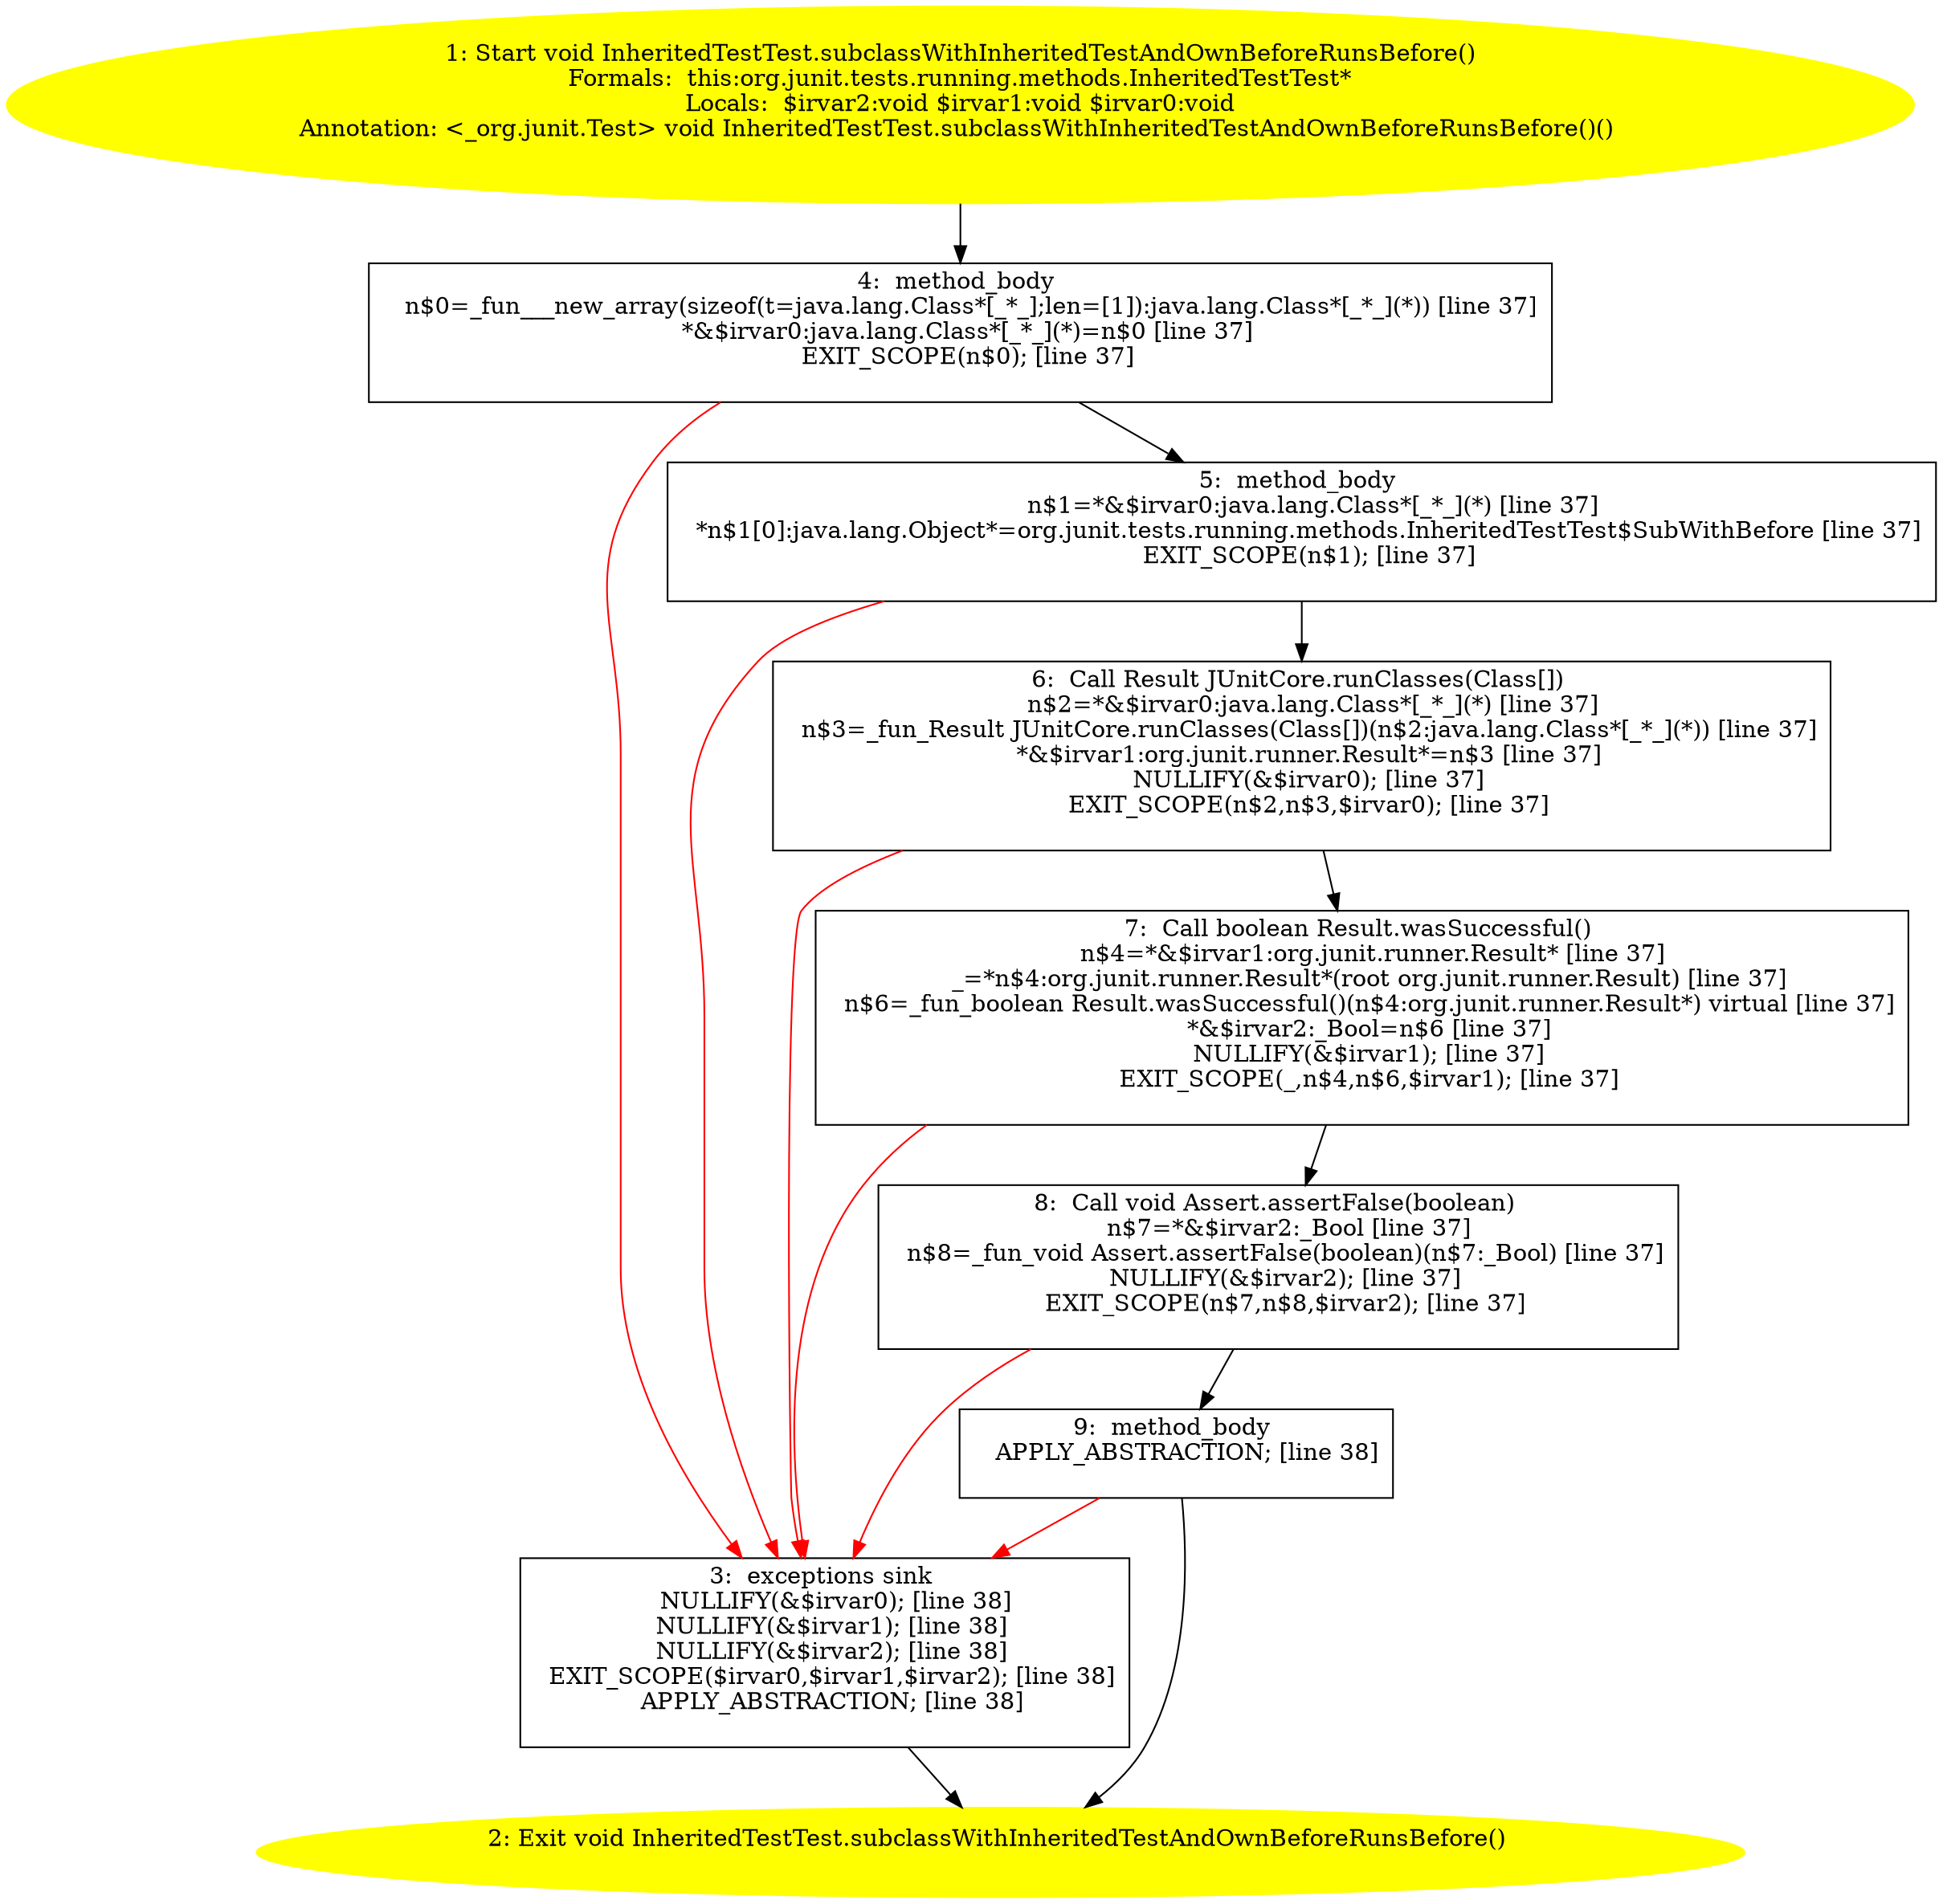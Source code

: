 /* @generated */
digraph cfg {
"org.junit.tests.running.methods.InheritedTestTest.subclassWithInheritedTestAndOwnBeforeRunsBefore():.231eaf44e164f53d9518d33177be8e88_1" [label="1: Start void InheritedTestTest.subclassWithInheritedTestAndOwnBeforeRunsBefore()\nFormals:  this:org.junit.tests.running.methods.InheritedTestTest*\nLocals:  $irvar2:void $irvar1:void $irvar0:void\nAnnotation: <_org.junit.Test> void InheritedTestTest.subclassWithInheritedTestAndOwnBeforeRunsBefore()() \n  " color=yellow style=filled]
	

	 "org.junit.tests.running.methods.InheritedTestTest.subclassWithInheritedTestAndOwnBeforeRunsBefore():.231eaf44e164f53d9518d33177be8e88_1" -> "org.junit.tests.running.methods.InheritedTestTest.subclassWithInheritedTestAndOwnBeforeRunsBefore():.231eaf44e164f53d9518d33177be8e88_4" ;
"org.junit.tests.running.methods.InheritedTestTest.subclassWithInheritedTestAndOwnBeforeRunsBefore():.231eaf44e164f53d9518d33177be8e88_2" [label="2: Exit void InheritedTestTest.subclassWithInheritedTestAndOwnBeforeRunsBefore() \n  " color=yellow style=filled]
	

"org.junit.tests.running.methods.InheritedTestTest.subclassWithInheritedTestAndOwnBeforeRunsBefore():.231eaf44e164f53d9518d33177be8e88_3" [label="3:  exceptions sink \n   NULLIFY(&$irvar0); [line 38]\n  NULLIFY(&$irvar1); [line 38]\n  NULLIFY(&$irvar2); [line 38]\n  EXIT_SCOPE($irvar0,$irvar1,$irvar2); [line 38]\n  APPLY_ABSTRACTION; [line 38]\n " shape="box"]
	

	 "org.junit.tests.running.methods.InheritedTestTest.subclassWithInheritedTestAndOwnBeforeRunsBefore():.231eaf44e164f53d9518d33177be8e88_3" -> "org.junit.tests.running.methods.InheritedTestTest.subclassWithInheritedTestAndOwnBeforeRunsBefore():.231eaf44e164f53d9518d33177be8e88_2" ;
"org.junit.tests.running.methods.InheritedTestTest.subclassWithInheritedTestAndOwnBeforeRunsBefore():.231eaf44e164f53d9518d33177be8e88_4" [label="4:  method_body \n   n$0=_fun___new_array(sizeof(t=java.lang.Class*[_*_];len=[1]):java.lang.Class*[_*_](*)) [line 37]\n  *&$irvar0:java.lang.Class*[_*_](*)=n$0 [line 37]\n  EXIT_SCOPE(n$0); [line 37]\n " shape="box"]
	

	 "org.junit.tests.running.methods.InheritedTestTest.subclassWithInheritedTestAndOwnBeforeRunsBefore():.231eaf44e164f53d9518d33177be8e88_4" -> "org.junit.tests.running.methods.InheritedTestTest.subclassWithInheritedTestAndOwnBeforeRunsBefore():.231eaf44e164f53d9518d33177be8e88_5" ;
	 "org.junit.tests.running.methods.InheritedTestTest.subclassWithInheritedTestAndOwnBeforeRunsBefore():.231eaf44e164f53d9518d33177be8e88_4" -> "org.junit.tests.running.methods.InheritedTestTest.subclassWithInheritedTestAndOwnBeforeRunsBefore():.231eaf44e164f53d9518d33177be8e88_3" [color="red" ];
"org.junit.tests.running.methods.InheritedTestTest.subclassWithInheritedTestAndOwnBeforeRunsBefore():.231eaf44e164f53d9518d33177be8e88_5" [label="5:  method_body \n   n$1=*&$irvar0:java.lang.Class*[_*_](*) [line 37]\n  *n$1[0]:java.lang.Object*=org.junit.tests.running.methods.InheritedTestTest$SubWithBefore [line 37]\n  EXIT_SCOPE(n$1); [line 37]\n " shape="box"]
	

	 "org.junit.tests.running.methods.InheritedTestTest.subclassWithInheritedTestAndOwnBeforeRunsBefore():.231eaf44e164f53d9518d33177be8e88_5" -> "org.junit.tests.running.methods.InheritedTestTest.subclassWithInheritedTestAndOwnBeforeRunsBefore():.231eaf44e164f53d9518d33177be8e88_6" ;
	 "org.junit.tests.running.methods.InheritedTestTest.subclassWithInheritedTestAndOwnBeforeRunsBefore():.231eaf44e164f53d9518d33177be8e88_5" -> "org.junit.tests.running.methods.InheritedTestTest.subclassWithInheritedTestAndOwnBeforeRunsBefore():.231eaf44e164f53d9518d33177be8e88_3" [color="red" ];
"org.junit.tests.running.methods.InheritedTestTest.subclassWithInheritedTestAndOwnBeforeRunsBefore():.231eaf44e164f53d9518d33177be8e88_6" [label="6:  Call Result JUnitCore.runClasses(Class[]) \n   n$2=*&$irvar0:java.lang.Class*[_*_](*) [line 37]\n  n$3=_fun_Result JUnitCore.runClasses(Class[])(n$2:java.lang.Class*[_*_](*)) [line 37]\n  *&$irvar1:org.junit.runner.Result*=n$3 [line 37]\n  NULLIFY(&$irvar0); [line 37]\n  EXIT_SCOPE(n$2,n$3,$irvar0); [line 37]\n " shape="box"]
	

	 "org.junit.tests.running.methods.InheritedTestTest.subclassWithInheritedTestAndOwnBeforeRunsBefore():.231eaf44e164f53d9518d33177be8e88_6" -> "org.junit.tests.running.methods.InheritedTestTest.subclassWithInheritedTestAndOwnBeforeRunsBefore():.231eaf44e164f53d9518d33177be8e88_7" ;
	 "org.junit.tests.running.methods.InheritedTestTest.subclassWithInheritedTestAndOwnBeforeRunsBefore():.231eaf44e164f53d9518d33177be8e88_6" -> "org.junit.tests.running.methods.InheritedTestTest.subclassWithInheritedTestAndOwnBeforeRunsBefore():.231eaf44e164f53d9518d33177be8e88_3" [color="red" ];
"org.junit.tests.running.methods.InheritedTestTest.subclassWithInheritedTestAndOwnBeforeRunsBefore():.231eaf44e164f53d9518d33177be8e88_7" [label="7:  Call boolean Result.wasSuccessful() \n   n$4=*&$irvar1:org.junit.runner.Result* [line 37]\n  _=*n$4:org.junit.runner.Result*(root org.junit.runner.Result) [line 37]\n  n$6=_fun_boolean Result.wasSuccessful()(n$4:org.junit.runner.Result*) virtual [line 37]\n  *&$irvar2:_Bool=n$6 [line 37]\n  NULLIFY(&$irvar1); [line 37]\n  EXIT_SCOPE(_,n$4,n$6,$irvar1); [line 37]\n " shape="box"]
	

	 "org.junit.tests.running.methods.InheritedTestTest.subclassWithInheritedTestAndOwnBeforeRunsBefore():.231eaf44e164f53d9518d33177be8e88_7" -> "org.junit.tests.running.methods.InheritedTestTest.subclassWithInheritedTestAndOwnBeforeRunsBefore():.231eaf44e164f53d9518d33177be8e88_8" ;
	 "org.junit.tests.running.methods.InheritedTestTest.subclassWithInheritedTestAndOwnBeforeRunsBefore():.231eaf44e164f53d9518d33177be8e88_7" -> "org.junit.tests.running.methods.InheritedTestTest.subclassWithInheritedTestAndOwnBeforeRunsBefore():.231eaf44e164f53d9518d33177be8e88_3" [color="red" ];
"org.junit.tests.running.methods.InheritedTestTest.subclassWithInheritedTestAndOwnBeforeRunsBefore():.231eaf44e164f53d9518d33177be8e88_8" [label="8:  Call void Assert.assertFalse(boolean) \n   n$7=*&$irvar2:_Bool [line 37]\n  n$8=_fun_void Assert.assertFalse(boolean)(n$7:_Bool) [line 37]\n  NULLIFY(&$irvar2); [line 37]\n  EXIT_SCOPE(n$7,n$8,$irvar2); [line 37]\n " shape="box"]
	

	 "org.junit.tests.running.methods.InheritedTestTest.subclassWithInheritedTestAndOwnBeforeRunsBefore():.231eaf44e164f53d9518d33177be8e88_8" -> "org.junit.tests.running.methods.InheritedTestTest.subclassWithInheritedTestAndOwnBeforeRunsBefore():.231eaf44e164f53d9518d33177be8e88_9" ;
	 "org.junit.tests.running.methods.InheritedTestTest.subclassWithInheritedTestAndOwnBeforeRunsBefore():.231eaf44e164f53d9518d33177be8e88_8" -> "org.junit.tests.running.methods.InheritedTestTest.subclassWithInheritedTestAndOwnBeforeRunsBefore():.231eaf44e164f53d9518d33177be8e88_3" [color="red" ];
"org.junit.tests.running.methods.InheritedTestTest.subclassWithInheritedTestAndOwnBeforeRunsBefore():.231eaf44e164f53d9518d33177be8e88_9" [label="9:  method_body \n   APPLY_ABSTRACTION; [line 38]\n " shape="box"]
	

	 "org.junit.tests.running.methods.InheritedTestTest.subclassWithInheritedTestAndOwnBeforeRunsBefore():.231eaf44e164f53d9518d33177be8e88_9" -> "org.junit.tests.running.methods.InheritedTestTest.subclassWithInheritedTestAndOwnBeforeRunsBefore():.231eaf44e164f53d9518d33177be8e88_2" ;
	 "org.junit.tests.running.methods.InheritedTestTest.subclassWithInheritedTestAndOwnBeforeRunsBefore():.231eaf44e164f53d9518d33177be8e88_9" -> "org.junit.tests.running.methods.InheritedTestTest.subclassWithInheritedTestAndOwnBeforeRunsBefore():.231eaf44e164f53d9518d33177be8e88_3" [color="red" ];
}
